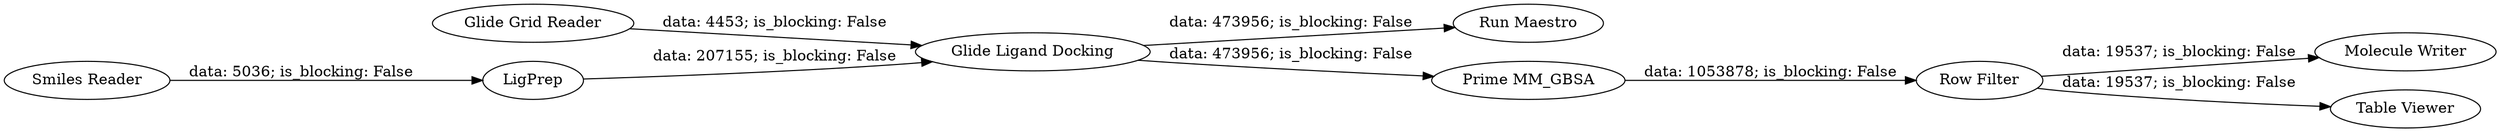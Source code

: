 digraph {
	"6982522774528392260_9688" [label="Glide Ligand Docking"]
	"6982522774528392260_9686" [label="Glide Grid Reader"]
	"6982522774528392260_8348" [label="Molecule Writer"]
	"6982522774528392260_9687" [label=LigPrep]
	"6982522774528392260_8353" [label="Smiles Reader"]
	"6982522774528392260_91" [label="Table Viewer"]
	"6982522774528392260_32" [label="Run Maestro"]
	"6982522774528392260_98" [label="Prime MM_GBSA"]
	"6982522774528392260_104" [label="Row Filter"]
	"6982522774528392260_9686" -> "6982522774528392260_9688" [label="data: 4453; is_blocking: False"]
	"6982522774528392260_9687" -> "6982522774528392260_9688" [label="data: 207155; is_blocking: False"]
	"6982522774528392260_8353" -> "6982522774528392260_9687" [label="data: 5036; is_blocking: False"]
	"6982522774528392260_9688" -> "6982522774528392260_98" [label="data: 473956; is_blocking: False"]
	"6982522774528392260_104" -> "6982522774528392260_91" [label="data: 19537; is_blocking: False"]
	"6982522774528392260_98" -> "6982522774528392260_104" [label="data: 1053878; is_blocking: False"]
	"6982522774528392260_9688" -> "6982522774528392260_32" [label="data: 473956; is_blocking: False"]
	"6982522774528392260_104" -> "6982522774528392260_8348" [label="data: 19537; is_blocking: False"]
	rankdir=LR
}
